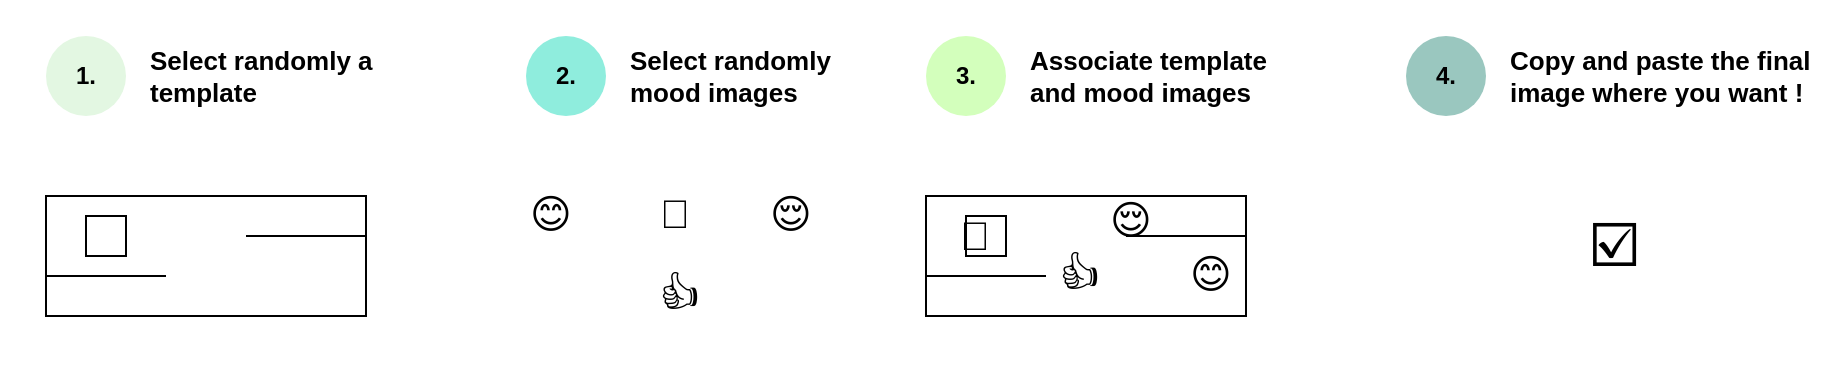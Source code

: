 <mxfile version="21.6.8" type="device">
  <diagram name="Page-1" id="Cc8yzsMm-bXQjs9h08lW">
    <mxGraphModel dx="1050" dy="534" grid="0" gridSize="10" guides="0" tooltips="1" connect="1" arrows="1" fold="1" page="1" pageScale="1" pageWidth="850" pageHeight="1100" math="0" shadow="0">
      <root>
        <mxCell id="0" />
        <mxCell id="1" parent="0" />
        <mxCell id="z_-QzftxU9_v6JnZTcbK-31" value="" style="rounded=0;whiteSpace=wrap;html=1;strokeColor=none;" vertex="1" parent="1">
          <mxGeometry x="17" y="182" width="922" height="188" as="geometry" />
        </mxCell>
        <mxCell id="z_-QzftxU9_v6JnZTcbK-1" value="&lt;b&gt;1.&lt;/b&gt;" style="ellipse;whiteSpace=wrap;html=1;aspect=fixed;fillColor=#E3F7E2;strokeColor=none;" vertex="1" parent="1">
          <mxGeometry x="40" y="200" width="40" height="40" as="geometry" />
        </mxCell>
        <mxCell id="z_-QzftxU9_v6JnZTcbK-4" value="" style="rounded=0;whiteSpace=wrap;html=1;" vertex="1" parent="1">
          <mxGeometry x="40" y="280" width="160" height="60" as="geometry" />
        </mxCell>
        <mxCell id="z_-QzftxU9_v6JnZTcbK-5" value="" style="endArrow=none;html=1;rounded=0;entryX=0.375;entryY=0.667;entryDx=0;entryDy=0;entryPerimeter=0;" edge="1" parent="1" target="z_-QzftxU9_v6JnZTcbK-4">
          <mxGeometry width="50" height="50" relative="1" as="geometry">
            <mxPoint x="40" y="320" as="sourcePoint" />
            <mxPoint x="90" y="270" as="targetPoint" />
          </mxGeometry>
        </mxCell>
        <mxCell id="z_-QzftxU9_v6JnZTcbK-6" value="" style="endArrow=none;html=1;rounded=0;entryX=0.375;entryY=0.667;entryDx=0;entryDy=0;entryPerimeter=0;" edge="1" parent="1">
          <mxGeometry width="50" height="50" relative="1" as="geometry">
            <mxPoint x="140" y="300" as="sourcePoint" />
            <mxPoint x="200" y="300" as="targetPoint" />
          </mxGeometry>
        </mxCell>
        <mxCell id="z_-QzftxU9_v6JnZTcbK-7" value="" style="whiteSpace=wrap;html=1;aspect=fixed;" vertex="1" parent="1">
          <mxGeometry x="60" y="290" width="20" height="20" as="geometry" />
        </mxCell>
        <mxCell id="z_-QzftxU9_v6JnZTcbK-9" value="Select randomly mood images" style="text;html=1;strokeColor=none;fillColor=none;align=left;verticalAlign=middle;whiteSpace=wrap;rounded=0;fontStyle=1;fontSize=13;" vertex="1" parent="1">
          <mxGeometry x="330" y="200" width="130" height="40" as="geometry" />
        </mxCell>
        <mxCell id="z_-QzftxU9_v6JnZTcbK-11" value="Select randomly a template" style="text;html=1;strokeColor=none;fillColor=none;align=left;verticalAlign=middle;whiteSpace=wrap;rounded=0;fontStyle=1;fontSize=13;" vertex="1" parent="1">
          <mxGeometry x="90" y="200" width="130" height="40" as="geometry" />
        </mxCell>
        <mxCell id="z_-QzftxU9_v6JnZTcbK-10" value="&lt;b&gt;2.&lt;/b&gt;" style="ellipse;whiteSpace=wrap;html=1;aspect=fixed;fillColor=#8FEDDD;strokeColor=none;" vertex="1" parent="1">
          <mxGeometry x="280" y="200" width="40" height="40" as="geometry" />
        </mxCell>
        <mxCell id="z_-QzftxU9_v6JnZTcbK-12" value="😊" style="text;whiteSpace=wrap;fontSize=20;" vertex="1" parent="1">
          <mxGeometry x="280" y="270" width="40" height="40" as="geometry" />
        </mxCell>
        <mxCell id="z_-QzftxU9_v6JnZTcbK-13" value="🥲" style="text;whiteSpace=wrap;fontSize=20;" vertex="1" parent="1">
          <mxGeometry x="345" y="270" width="50" height="40" as="geometry" />
        </mxCell>
        <mxCell id="z_-QzftxU9_v6JnZTcbK-14" value="😌" style="text;whiteSpace=wrap;fontSize=20;" vertex="1" parent="1">
          <mxGeometry x="400" y="270" width="50" height="40" as="geometry" />
        </mxCell>
        <mxCell id="z_-QzftxU9_v6JnZTcbK-15" value="👍" style="text;whiteSpace=wrap;fontSize=20;" vertex="1" parent="1">
          <mxGeometry x="345" y="310" width="50" height="40" as="geometry" />
        </mxCell>
        <mxCell id="z_-QzftxU9_v6JnZTcbK-16" value="Associate template and mood images" style="text;html=1;strokeColor=none;fillColor=none;align=left;verticalAlign=middle;whiteSpace=wrap;rounded=0;fontStyle=1;fontSize=13;" vertex="1" parent="1">
          <mxGeometry x="530" y="200" width="130" height="40" as="geometry" />
        </mxCell>
        <mxCell id="z_-QzftxU9_v6JnZTcbK-17" value="&lt;b&gt;3.&lt;/b&gt;" style="ellipse;whiteSpace=wrap;html=1;aspect=fixed;fillColor=#D3FFBC;strokeColor=none;" vertex="1" parent="1">
          <mxGeometry x="480" y="200" width="40" height="40" as="geometry" />
        </mxCell>
        <mxCell id="z_-QzftxU9_v6JnZTcbK-18" value="" style="rounded=0;whiteSpace=wrap;html=1;" vertex="1" parent="1">
          <mxGeometry x="480" y="280" width="160" height="60" as="geometry" />
        </mxCell>
        <mxCell id="z_-QzftxU9_v6JnZTcbK-19" value="" style="endArrow=none;html=1;rounded=0;entryX=0.375;entryY=0.667;entryDx=0;entryDy=0;entryPerimeter=0;" edge="1" parent="1" target="z_-QzftxU9_v6JnZTcbK-18">
          <mxGeometry width="50" height="50" relative="1" as="geometry">
            <mxPoint x="480" y="320" as="sourcePoint" />
            <mxPoint x="530" y="270" as="targetPoint" />
          </mxGeometry>
        </mxCell>
        <mxCell id="z_-QzftxU9_v6JnZTcbK-20" value="" style="endArrow=none;html=1;rounded=0;entryX=0.375;entryY=0.667;entryDx=0;entryDy=0;entryPerimeter=0;" edge="1" parent="1">
          <mxGeometry width="50" height="50" relative="1" as="geometry">
            <mxPoint x="580" y="300" as="sourcePoint" />
            <mxPoint x="640" y="300" as="targetPoint" />
          </mxGeometry>
        </mxCell>
        <mxCell id="z_-QzftxU9_v6JnZTcbK-21" value="" style="whiteSpace=wrap;html=1;aspect=fixed;" vertex="1" parent="1">
          <mxGeometry x="500" y="290" width="20" height="20" as="geometry" />
        </mxCell>
        <mxCell id="z_-QzftxU9_v6JnZTcbK-22" value="😊" style="text;whiteSpace=wrap;fontSize=20;" vertex="1" parent="1">
          <mxGeometry x="610" y="300" width="40" height="40" as="geometry" />
        </mxCell>
        <mxCell id="z_-QzftxU9_v6JnZTcbK-23" value="🥲" style="text;whiteSpace=wrap;fontSize=20;" vertex="1" parent="1">
          <mxGeometry x="495" y="281" width="50" height="40" as="geometry" />
        </mxCell>
        <mxCell id="z_-QzftxU9_v6JnZTcbK-24" value="😌" style="text;whiteSpace=wrap;fontSize=20;" vertex="1" parent="1">
          <mxGeometry x="570" y="273" width="50" height="40" as="geometry" />
        </mxCell>
        <mxCell id="z_-QzftxU9_v6JnZTcbK-25" value="👍" style="text;whiteSpace=wrap;fontSize=20;" vertex="1" parent="1">
          <mxGeometry x="545" y="300" width="50" height="40" as="geometry" />
        </mxCell>
        <mxCell id="z_-QzftxU9_v6JnZTcbK-28" value="Copy and paste the final image where you want !" style="text;html=1;strokeColor=none;fillColor=none;align=left;verticalAlign=middle;whiteSpace=wrap;rounded=0;fontStyle=1;fontSize=13;" vertex="1" parent="1">
          <mxGeometry x="770" y="200" width="160" height="40" as="geometry" />
        </mxCell>
        <mxCell id="z_-QzftxU9_v6JnZTcbK-29" value="&lt;b&gt;4.&lt;/b&gt;" style="ellipse;whiteSpace=wrap;html=1;aspect=fixed;fillColor=#9AC7BF;strokeColor=none;" vertex="1" parent="1">
          <mxGeometry x="720" y="200" width="40" height="40" as="geometry" />
        </mxCell>
        <mxCell id="z_-QzftxU9_v6JnZTcbK-30" value="☑️" style="text;whiteSpace=wrap;fontSize=30;" vertex="1" parent="1">
          <mxGeometry x="810" y="280" width="50" height="40" as="geometry" />
        </mxCell>
      </root>
    </mxGraphModel>
  </diagram>
</mxfile>
